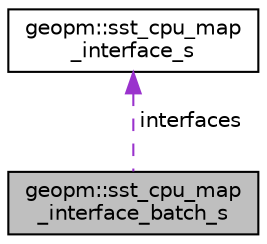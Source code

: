digraph "geopm::sst_cpu_map_interface_batch_s"
{
 // LATEX_PDF_SIZE
  edge [fontname="Helvetica",fontsize="10",labelfontname="Helvetica",labelfontsize="10"];
  node [fontname="Helvetica",fontsize="10",shape=record];
  Node1 [label="geopm::sst_cpu_map\l_interface_batch_s",height=0.2,width=0.4,color="black", fillcolor="grey75", style="filled", fontcolor="black",tooltip=" "];
  Node2 -> Node1 [dir="back",color="darkorchid3",fontsize="10",style="dashed",label=" interfaces" ,fontname="Helvetica"];
  Node2 [label="geopm::sst_cpu_map\l_interface_s",height=0.2,width=0.4,color="black", fillcolor="white", style="filled",URL="$structgeopm_1_1sst__cpu__map__interface__s.html",tooltip="A single mapping of logical CPU index to punit CPU."];
}
